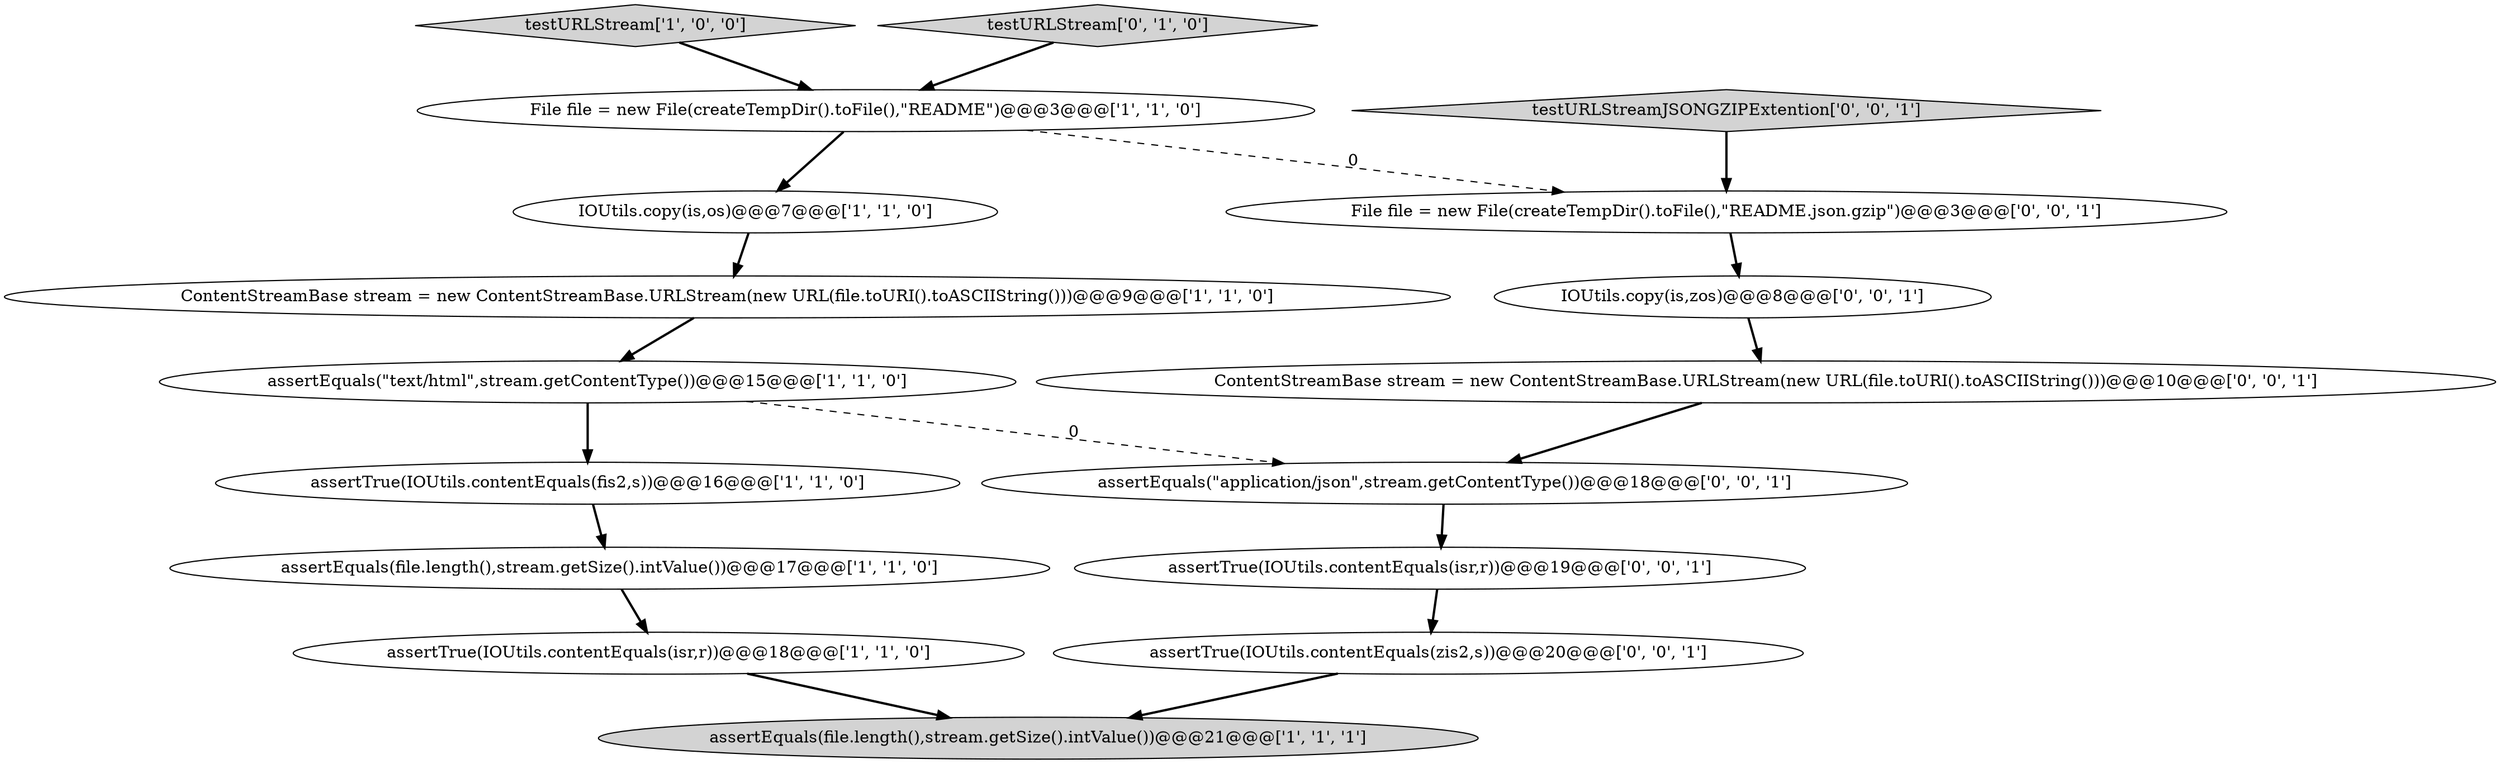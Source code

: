 digraph {
12 [style = filled, label = "assertTrue(IOUtils.contentEquals(isr,r))@@@19@@@['0', '0', '1']", fillcolor = white, shape = ellipse image = "AAA0AAABBB3BBB"];
4 [style = filled, label = "assertTrue(IOUtils.contentEquals(fis2,s))@@@16@@@['1', '1', '0']", fillcolor = white, shape = ellipse image = "AAA0AAABBB1BBB"];
2 [style = filled, label = "assertEquals(\"text/html\",stream.getContentType())@@@15@@@['1', '1', '0']", fillcolor = white, shape = ellipse image = "AAA0AAABBB1BBB"];
3 [style = filled, label = "ContentStreamBase stream = new ContentStreamBase.URLStream(new URL(file.toURI().toASCIIString()))@@@9@@@['1', '1', '0']", fillcolor = white, shape = ellipse image = "AAA0AAABBB1BBB"];
6 [style = filled, label = "assertEquals(file.length(),stream.getSize().intValue())@@@21@@@['1', '1', '1']", fillcolor = lightgray, shape = ellipse image = "AAA0AAABBB1BBB"];
14 [style = filled, label = "File file = new File(createTempDir().toFile(),\"README.json.gzip\")@@@3@@@['0', '0', '1']", fillcolor = white, shape = ellipse image = "AAA0AAABBB3BBB"];
1 [style = filled, label = "testURLStream['1', '0', '0']", fillcolor = lightgray, shape = diamond image = "AAA0AAABBB1BBB"];
8 [style = filled, label = "assertTrue(IOUtils.contentEquals(isr,r))@@@18@@@['1', '1', '0']", fillcolor = white, shape = ellipse image = "AAA0AAABBB1BBB"];
5 [style = filled, label = "File file = new File(createTempDir().toFile(),\"README\")@@@3@@@['1', '1', '0']", fillcolor = white, shape = ellipse image = "AAA0AAABBB1BBB"];
15 [style = filled, label = "assertTrue(IOUtils.contentEquals(zis2,s))@@@20@@@['0', '0', '1']", fillcolor = white, shape = ellipse image = "AAA0AAABBB3BBB"];
13 [style = filled, label = "ContentStreamBase stream = new ContentStreamBase.URLStream(new URL(file.toURI().toASCIIString()))@@@10@@@['0', '0', '1']", fillcolor = white, shape = ellipse image = "AAA0AAABBB3BBB"];
0 [style = filled, label = "assertEquals(file.length(),stream.getSize().intValue())@@@17@@@['1', '1', '0']", fillcolor = white, shape = ellipse image = "AAA0AAABBB1BBB"];
10 [style = filled, label = "IOUtils.copy(is,zos)@@@8@@@['0', '0', '1']", fillcolor = white, shape = ellipse image = "AAA0AAABBB3BBB"];
9 [style = filled, label = "testURLStream['0', '1', '0']", fillcolor = lightgray, shape = diamond image = "AAA0AAABBB2BBB"];
7 [style = filled, label = "IOUtils.copy(is,os)@@@7@@@['1', '1', '0']", fillcolor = white, shape = ellipse image = "AAA0AAABBB1BBB"];
11 [style = filled, label = "assertEquals(\"application/json\",stream.getContentType())@@@18@@@['0', '0', '1']", fillcolor = white, shape = ellipse image = "AAA0AAABBB3BBB"];
16 [style = filled, label = "testURLStreamJSONGZIPExtention['0', '0', '1']", fillcolor = lightgray, shape = diamond image = "AAA0AAABBB3BBB"];
1->5 [style = bold, label=""];
9->5 [style = bold, label=""];
5->7 [style = bold, label=""];
14->10 [style = bold, label=""];
16->14 [style = bold, label=""];
2->11 [style = dashed, label="0"];
8->6 [style = bold, label=""];
11->12 [style = bold, label=""];
15->6 [style = bold, label=""];
5->14 [style = dashed, label="0"];
3->2 [style = bold, label=""];
10->13 [style = bold, label=""];
2->4 [style = bold, label=""];
13->11 [style = bold, label=""];
7->3 [style = bold, label=""];
4->0 [style = bold, label=""];
0->8 [style = bold, label=""];
12->15 [style = bold, label=""];
}
